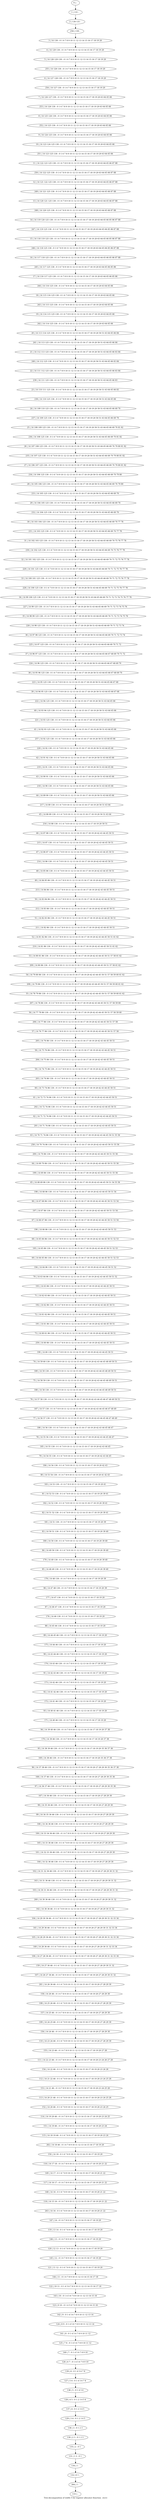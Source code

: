 digraph G {
graph [label="Tree-decomposition of width 5 for register allocator (function _recv)"]
0[label="0 | : "];
1[label="1 | 131 : "];
2[label="2 | 130 131 : "];
3[label="3 | 14 130 : 0 1 6 7 8 9 10 11 12 13 14 15 16 17 18 19 20 "];
4[label="4 | 14 129 130 : 0 1 6 7 8 9 10 11 12 13 14 15 16 17 18 19 20 "];
5[label="5 | 14 128 129 130 : 0 1 6 7 8 9 10 11 12 13 14 15 16 17 18 19 20 "];
6[label="6 | 14 127 128 130 : 0 1 6 7 8 9 10 11 12 13 14 15 16 17 18 19 20 "];
7[label="7 | 14 126 127 130 : 0 1 6 7 8 9 10 11 12 13 14 15 16 17 18 19 20 63 64 65 66 "];
8[label="8 | 14 125 126 130 : 0 1 6 7 8 9 10 11 12 13 14 15 16 17 18 19 20 63 64 65 66 "];
9[label="9 | 14 124 125 130 : 0 1 6 7 8 9 10 11 12 13 14 15 16 17 18 19 20 63 64 65 66 "];
10[label="10 | 14 123 124 125 130 : 0 1 6 7 8 9 10 11 12 13 14 15 16 17 18 19 20 63 64 65 66 "];
11[label="11 | 14 122 123 125 130 : 0 1 6 7 8 9 10 11 12 13 14 15 16 17 18 19 20 63 64 65 66 87 88 "];
12[label="12 | 14 121 122 125 130 : 0 1 6 7 8 9 10 11 12 13 14 15 16 17 18 19 20 63 64 65 66 87 88 "];
13[label="13 | 14 120 121 125 130 : 0 1 6 7 8 9 10 11 12 13 14 15 16 17 18 19 20 63 64 65 66 87 88 "];
14[label="14 | 14 119 120 125 130 : 0 1 6 7 8 9 10 11 12 13 14 15 16 17 18 19 20 63 64 65 66 85 86 87 88 "];
15[label="15 | 14 118 119 125 130 : 0 1 6 7 8 9 10 11 12 13 14 15 16 17 18 19 20 63 64 65 66 85 86 87 88 "];
16[label="16 | 14 117 118 125 130 : 0 1 6 7 8 9 10 11 12 13 14 15 16 17 18 19 20 63 64 65 66 85 86 87 88 "];
17[label="17 | 14 116 117 125 130 : 0 1 6 7 8 9 10 11 12 13 14 15 16 17 18 19 20 63 64 65 66 85 86 "];
18[label="18 | 14 115 116 125 130 : 0 1 6 7 8 9 10 11 12 13 14 15 16 17 18 19 20 63 64 65 66 "];
19[label="19 | 14 114 115 125 130 : 0 1 6 7 8 9 10 11 12 13 14 15 16 17 18 19 20 63 64 65 66 "];
20[label="20 | 14 113 114 125 130 : 0 1 6 7 8 9 10 11 12 13 14 15 16 17 18 19 20 50 51 63 64 65 66 84 "];
21[label="21 | 14 112 113 125 130 : 0 1 6 7 8 9 10 11 12 13 14 15 16 17 18 19 20 50 51 63 64 65 66 83 84 "];
22[label="22 | 14 111 112 125 130 : 0 1 6 7 8 9 10 11 12 13 14 15 16 17 18 19 20 50 51 63 64 65 66 83 84 "];
23[label="23 | 14 110 111 125 130 : 0 1 6 7 8 9 10 11 12 13 14 15 16 17 18 19 20 50 51 63 64 65 66 83 "];
24[label="24 | 14 109 110 125 130 : 0 1 6 7 8 9 10 11 12 13 14 15 16 17 18 19 20 50 51 63 64 65 66 69 70 "];
25[label="25 | 14 108 109 125 130 : 0 1 6 7 8 9 10 11 12 13 14 15 16 17 18 19 20 50 51 63 64 65 66 69 70 81 82 "];
26[label="26 | 14 107 108 125 130 : 0 1 6 7 8 9 10 11 12 13 14 15 16 17 18 19 20 50 51 63 64 65 66 69 70 79 80 81 82 "];
27[label="27 | 14 106 107 125 130 : 0 1 6 7 8 9 10 11 12 13 14 15 16 17 18 19 20 50 51 63 64 65 66 69 70 79 80 81 82 "];
28[label="28 | 14 105 106 125 130 : 0 1 6 7 8 9 10 11 12 13 14 15 16 17 18 19 20 50 51 63 64 65 66 69 70 79 80 "];
29[label="29 | 14 104 105 125 130 : 0 1 6 7 8 9 10 11 12 13 14 15 16 17 18 19 20 50 51 63 64 65 66 69 70 "];
30[label="30 | 14 103 104 125 130 : 0 1 6 7 8 9 10 11 12 13 14 15 16 17 18 19 20 50 51 63 64 65 66 69 70 77 78 "];
31[label="31 | 14 102 103 125 130 : 0 1 6 7 8 9 10 11 12 13 14 15 16 17 18 19 20 50 51 63 64 65 66 69 70 75 76 77 78 "];
32[label="32 | 14 101 102 125 130 : 0 1 6 7 8 9 10 11 12 13 14 15 16 17 18 19 20 50 51 63 64 65 66 69 70 71 72 75 76 77 78 "];
33[label="33 | 14 100 101 125 130 : 0 1 6 7 8 9 10 11 12 13 14 15 16 17 18 19 20 50 51 63 64 65 66 69 70 71 72 75 76 77 78 "];
34[label="34 | 14 99 100 125 130 : 0 1 6 7 8 9 10 11 12 13 14 15 16 17 18 19 20 50 51 63 64 65 66 69 70 71 72 73 74 75 76 77 78 "];
35[label="35 | 14 98 99 125 130 : 0 1 6 7 8 9 10 11 12 13 14 15 16 17 18 19 20 50 51 63 64 65 66 69 70 71 72 73 74 75 76 "];
36[label="36 | 14 97 98 125 130 : 0 1 6 7 8 9 10 11 12 13 14 15 16 17 18 19 20 50 51 63 64 65 66 69 70 71 72 73 74 "];
37[label="37 | 14 96 97 125 130 : 0 1 6 7 8 9 10 11 12 13 14 15 16 17 18 19 20 50 51 63 64 65 66 67 68 69 70 71 72 "];
38[label="38 | 14 95 96 125 130 : 0 1 6 7 8 9 10 11 12 13 14 15 16 17 18 19 20 50 51 63 64 65 66 67 68 69 70 "];
39[label="39 | 14 94 95 125 130 : 0 1 6 7 8 9 10 11 12 13 14 15 16 17 18 19 20 50 51 63 64 65 66 67 68 "];
40[label="40 | 14 93 94 125 130 : 0 1 6 7 8 9 10 11 12 13 14 15 16 17 18 19 20 50 51 63 64 65 66 "];
41[label="41 | 14 92 93 125 130 : 0 1 6 7 8 9 10 11 12 13 14 15 16 17 18 19 20 50 51 63 64 65 66 "];
42[label="42 | 14 91 92 130 : 0 1 6 7 8 9 10 11 12 13 14 15 16 17 18 19 20 50 51 63 64 65 66 "];
43[label="43 | 14 90 91 130 : 0 1 6 7 8 9 10 11 12 13 14 15 16 17 18 19 20 50 51 63 64 65 66 "];
44[label="44 | 14 89 90 130 : 0 1 6 7 8 9 10 11 12 13 14 15 16 17 18 19 20 50 51 63 64 65 66 "];
45[label="45 | 14 88 89 130 : 0 1 6 7 8 9 10 11 12 13 14 15 16 17 18 19 20 50 51 63 64 "];
46[label="46 | 14 87 88 130 : 0 1 6 7 8 9 10 11 12 13 14 15 16 17 18 19 20 42 43 44 45 50 51 "];
47[label="47 | 14 86 87 130 : 0 1 6 7 8 9 10 11 12 13 14 15 16 17 18 19 20 42 43 44 45 50 51 "];
48[label="48 | 14 85 86 130 : 0 1 6 7 8 9 10 11 12 13 14 15 16 17 18 19 20 42 43 44 45 50 51 "];
49[label="49 | 14 84 85 86 130 : 0 1 6 7 8 9 10 11 12 13 14 15 16 17 18 19 20 42 43 44 45 50 51 "];
50[label="50 | 14 83 84 86 130 : 0 1 6 7 8 9 10 11 12 13 14 15 16 17 18 19 20 42 43 44 45 50 51 "];
51[label="51 | 14 82 83 86 130 : 0 1 6 7 8 9 10 11 12 13 14 15 16 17 18 19 20 42 43 44 45 50 51 "];
52[label="52 | 14 81 82 86 130 : 0 1 6 7 8 9 10 11 12 13 14 15 16 17 18 19 20 42 43 44 45 50 51 61 62 "];
53[label="53 | 14 80 81 86 130 : 0 1 6 7 8 9 10 11 12 13 14 15 16 17 18 19 20 42 43 44 45 50 51 57 58 61 62 "];
54[label="54 | 14 79 80 86 130 : 0 1 6 7 8 9 10 11 12 13 14 15 16 17 18 19 20 42 43 44 45 50 51 57 58 59 60 61 62 "];
55[label="55 | 14 78 79 86 130 : 0 1 6 7 8 9 10 11 12 13 14 15 16 17 18 19 20 42 43 44 45 50 51 57 58 59 60 61 62 "];
56[label="56 | 14 77 78 86 130 : 0 1 6 7 8 9 10 11 12 13 14 15 16 17 18 19 20 42 43 44 45 50 51 57 58 59 60 "];
57[label="57 | 14 76 77 86 130 : 0 1 6 7 8 9 10 11 12 13 14 15 16 17 18 19 20 42 43 44 45 50 51 57 58 "];
58[label="58 | 14 75 76 86 130 : 0 1 6 7 8 9 10 11 12 13 14 15 16 17 18 19 20 42 43 44 45 50 51 "];
59[label="59 | 14 74 75 86 130 : 0 1 6 7 8 9 10 11 12 13 14 15 16 17 18 19 20 42 43 44 45 50 51 "];
60[label="60 | 14 73 74 86 130 : 0 1 6 7 8 9 10 11 12 13 14 15 16 17 18 19 20 42 43 44 45 50 51 "];
61[label="61 | 14 72 73 74 86 130 : 0 1 6 7 8 9 10 11 12 13 14 15 16 17 18 19 20 42 43 44 45 50 51 "];
62[label="62 | 14 71 72 74 86 130 : 0 1 6 7 8 9 10 11 12 13 14 15 16 17 18 19 20 42 43 44 45 50 51 "];
63[label="63 | 14 70 71 74 86 130 : 0 1 6 7 8 9 10 11 12 13 14 15 16 17 18 19 20 42 43 44 45 50 51 55 56 "];
64[label="64 | 14 69 70 86 130 : 0 1 6 7 8 9 10 11 12 13 14 15 16 17 18 19 20 42 43 44 45 50 51 55 56 "];
65[label="65 | 14 68 69 86 130 : 0 1 6 7 8 9 10 11 12 13 14 15 16 17 18 19 20 42 43 44 45 50 51 54 55 56 "];
66[label="66 | 14 67 68 86 130 : 0 1 6 7 8 9 10 11 12 13 14 15 16 17 18 19 20 42 43 44 45 50 51 53 54 "];
67[label="67 | 14 66 67 86 130 : 0 1 6 7 8 9 10 11 12 13 14 15 16 17 18 19 20 42 43 44 45 50 51 53 54 "];
68[label="68 | 14 65 66 86 130 : 0 1 6 7 8 9 10 11 12 13 14 15 16 17 18 19 20 42 43 44 45 50 51 52 53 "];
69[label="69 | 14 64 65 86 130 : 0 1 6 7 8 9 10 11 12 13 14 15 16 17 18 19 20 42 43 44 45 50 51 52 53 "];
70[label="70 | 14 63 64 86 130 : 0 1 6 7 8 9 10 11 12 13 14 15 16 17 18 19 20 42 43 44 45 50 51 52 "];
71[label="71 | 14 62 63 86 130 : 0 1 6 7 8 9 10 11 12 13 14 15 16 17 18 19 20 42 43 44 45 50 51 "];
72[label="72 | 14 61 62 86 130 : 0 1 6 7 8 9 10 11 12 13 14 15 16 17 18 19 20 42 43 44 45 50 51 "];
73[label="73 | 14 60 61 86 130 : 0 1 6 7 8 9 10 11 12 13 14 15 16 17 18 19 20 42 43 44 45 50 51 "];
74[label="74 | 14 59 60 130 : 0 1 6 7 8 9 10 11 12 13 14 15 16 17 18 19 20 42 43 44 45 48 49 50 51 "];
75[label="75 | 14 58 59 130 : 0 1 6 7 8 9 10 11 12 13 14 15 16 17 18 19 20 42 43 44 45 48 49 50 51 "];
76[label="76 | 14 57 58 130 : 0 1 6 7 8 9 10 11 12 13 14 15 16 17 18 19 20 42 43 44 45 46 47 48 49 50 51 "];
77[label="77 | 14 56 57 130 : 0 1 6 7 8 9 10 11 12 13 14 15 16 17 18 19 20 42 43 44 45 46 47 48 49 "];
78[label="78 | 14 55 56 130 : 0 1 6 7 8 9 10 11 12 13 14 15 16 17 18 19 20 42 43 44 45 46 47 "];
79[label="79 | 14 54 55 130 : 0 1 6 7 8 9 10 11 12 13 14 15 16 17 18 19 20 42 43 44 45 "];
80[label="80 | 14 53 54 130 : 0 1 6 7 8 9 10 11 12 13 14 15 16 17 18 19 20 41 42 43 "];
81[label="81 | 14 52 53 130 : 0 1 6 7 8 9 10 11 12 13 14 15 16 17 18 19 20 39 41 "];
82[label="82 | 14 51 52 130 : 0 1 6 7 8 9 10 11 12 13 14 15 16 17 18 19 20 39 41 "];
83[label="83 | 14 50 51 130 : 0 1 6 7 8 9 10 11 12 13 14 15 16 17 18 19 20 39 40 "];
84[label="84 | 14 49 50 130 : 0 1 6 7 8 9 10 11 12 13 14 15 16 17 18 19 20 39 40 "];
85[label="85 | 14 48 49 130 : 0 1 6 7 8 9 10 11 12 13 14 15 16 17 18 19 20 39 40 "];
86[label="86 | 14 47 48 130 : 0 1 6 7 8 9 10 11 12 13 14 15 16 17 18 19 20 39 "];
87[label="87 | 14 46 47 130 : 0 1 6 7 8 9 10 11 12 13 14 15 16 17 18 19 20 "];
88[label="88 | 14 45 46 130 : 0 1 6 7 8 9 10 11 12 13 14 15 16 17 18 19 20 "];
89[label="89 | 14 44 45 46 130 : 0 1 6 7 8 9 10 11 12 13 14 15 16 17 18 19 20 "];
90[label="90 | 14 43 44 46 130 : 0 1 6 7 8 9 10 11 12 13 14 15 16 17 18 19 20 "];
91[label="91 | 14 42 43 46 130 : 0 1 6 7 8 9 10 11 12 13 14 15 16 17 18 19 20 "];
92[label="92 | 14 41 42 46 130 : 0 1 6 7 8 9 10 11 12 13 14 15 16 17 18 19 20 "];
93[label="93 | 14 40 41 46 130 : 0 1 6 7 8 9 10 11 12 13 14 15 16 17 18 19 20 "];
94[label="94 | 14 39 40 46 130 : 0 1 6 7 8 9 10 11 12 13 14 15 16 17 18 19 20 37 38 "];
95[label="95 | 14 38 39 46 130 : 0 1 6 7 8 9 10 11 12 13 14 15 16 17 18 19 20 35 36 37 38 "];
96[label="96 | 14 37 38 46 130 : 0 1 6 7 8 9 10 11 12 13 14 15 16 17 18 19 20 27 28 29 30 35 36 37 38 "];
97[label="97 | 14 36 37 46 130 : 0 1 6 7 8 9 10 11 12 13 14 15 16 17 18 19 20 27 28 29 30 35 36 "];
98[label="98 | 14 35 36 46 130 : 0 1 6 7 8 9 10 11 12 13 14 15 16 17 18 19 20 27 28 29 30 "];
99[label="99 | 14 34 35 36 46 130 : 0 1 6 7 8 9 10 11 12 13 14 15 16 17 18 19 20 27 28 29 30 "];
100[label="100 | 14 33 34 36 46 130 : 0 1 6 7 8 9 10 11 12 13 14 15 16 17 18 19 20 27 28 29 30 "];
101[label="101 | 14 32 33 36 46 130 : 0 1 6 7 8 9 10 11 12 13 14 15 16 17 18 19 20 27 28 29 30 "];
102[label="102 | 14 31 32 36 46 130 : 0 1 6 7 8 9 10 11 12 13 14 15 16 17 18 19 20 27 28 29 30 31 32 "];
103[label="103 | 14 30 31 36 46 130 : 0 1 6 7 8 9 10 11 12 13 14 15 16 17 18 19 20 27 28 29 30 31 32 "];
104[label="104 | 14 29 30 36 46 : 0 1 6 7 8 9 10 11 12 13 14 15 16 17 18 19 20 27 28 29 30 31 32 33 34 "];
105[label="105 | 14 28 29 36 46 : 0 1 6 7 8 9 10 11 12 13 14 15 16 17 18 19 20 27 28 29 30 31 32 33 34 "];
106[label="106 | 14 27 28 36 46 : 0 1 6 7 8 9 10 11 12 13 14 15 16 17 18 19 20 27 28 29 30 31 32 33 34 "];
107[label="107 | 14 26 27 36 46 : 0 1 6 7 8 9 10 11 12 13 14 15 16 17 18 19 20 27 28 29 30 31 32 "];
108[label="108 | 14 25 26 46 : 0 1 6 7 8 9 10 11 12 13 14 15 16 17 18 19 20 27 28 29 30 "];
109[label="109 | 14 24 25 46 : 0 1 6 7 8 9 10 11 12 13 14 15 16 17 18 19 20 27 28 29 30 "];
110[label="110 | 14 23 24 46 : 0 1 6 7 8 9 10 11 12 13 14 15 16 17 18 19 20 27 28 29 30 "];
111[label="111 | 14 22 23 46 : 0 1 6 7 8 9 10 11 12 13 14 15 16 17 18 19 20 23 24 26 27 28 "];
112[label="112 | 14 21 22 46 : 0 1 6 7 8 9 10 11 12 13 14 15 16 17 18 19 20 23 24 25 26 "];
113[label="113 | 14 20 21 46 : 0 1 6 7 8 9 10 11 12 13 14 15 16 17 18 19 20 23 24 25 26 "];
114[label="114 | 14 19 20 46 : 0 1 6 7 8 9 10 11 12 13 14 15 16 17 18 19 20 23 24 25 "];
115[label="115 | 14 18 19 46 : 0 1 6 7 8 9 10 11 12 13 14 15 16 17 18 19 20 23 24 "];
116[label="116 | 14 17 18 : 0 1 6 7 8 9 10 11 12 13 14 15 16 17 18 19 20 21 22 "];
117[label="117 | 14 16 17 : 0 1 6 7 8 9 10 11 12 13 14 15 16 17 18 19 20 21 22 "];
118[label="118 | 14 15 16 : 0 1 6 7 8 9 10 11 12 13 14 15 16 17 18 19 20 21 22 "];
119[label="119 | 13 14 : 0 1 6 7 8 9 10 11 12 13 14 15 16 17 18 19 20 "];
120[label="120 | 12 13 : 0 1 6 7 8 9 10 11 12 13 14 15 16 17 18 19 20 "];
121[label="121 | 11 12 : 0 1 6 7 8 9 10 11 12 13 14 15 16 17 18 19 20 "];
122[label="122 | 10 11 : 0 1 4 5 6 7 8 9 10 11 12 13 14 15 16 17 18 "];
123[label="123 | 9 10 : 0 1 4 5 6 7 8 9 10 11 12 13 14 15 16 "];
124[label="124 | 8 9 : 0 1 4 5 6 7 8 9 10 11 12 13 14 "];
125[label="125 | 7 8 : 0 1 4 5 6 7 8 9 10 11 12 "];
126[label="126 | 6 7 : 0 1 4 5 6 7 8 9 10 "];
127[label="127 | 5 6 : 0 1 4 5 6 7 8 "];
128[label="128 | 4 5 : 0 1 2 3 4 5 6 "];
129[label="129 | 3 4 : 0 1 2 3 4 5 "];
130[label="130 | 2 3 : 0 1 2 3 "];
131[label="131 | 1 2 : 0 1 "];
132[label="132 | 0 1 : "];
133[label="133 | : "];
134[label="134 | 1 : "];
135[label="135 | 2 : 0 1 "];
136[label="136 | 3 : 0 1 2 3 "];
137[label="137 | 4 : 0 1 2 3 4 5 "];
138[label="138 | 5 : 0 1 4 5 6 "];
139[label="139 | 6 : 0 1 4 5 6 7 8 "];
140[label="140 | 7 : 0 1 4 5 6 7 8 9 10 "];
141[label="141 | 8 : 0 1 4 5 6 7 8 9 10 11 12 "];
142[label="142 | 9 : 0 1 4 5 6 7 8 9 10 11 12 13 14 "];
143[label="143 | 10 : 0 1 4 5 6 7 8 9 10 11 12 13 14 15 16 "];
144[label="144 | 11 : 0 1 6 7 8 9 10 11 12 13 14 15 16 17 18 "];
145[label="145 | 12 : 0 1 6 7 8 9 10 11 12 13 14 15 16 17 18 19 20 "];
146[label="146 | 13 : 0 1 6 7 8 9 10 11 12 13 14 15 16 17 18 19 20 "];
147[label="147 | 14 : 0 1 6 7 8 9 10 11 12 13 14 15 16 17 18 19 20 "];
148[label="148 | 14 16 : 0 1 6 7 8 9 10 11 12 13 14 15 16 17 18 19 20 21 22 "];
149[label="149 | 14 17 : 0 1 6 7 8 9 10 11 12 13 14 15 16 17 18 19 20 21 22 "];
150[label="150 | 14 18 : 0 1 6 7 8 9 10 11 12 13 14 15 16 17 18 19 20 "];
151[label="151 | 14 19 46 : 0 1 6 7 8 9 10 11 12 13 14 15 16 17 18 19 20 23 24 "];
152[label="152 | 14 20 46 : 0 1 6 7 8 9 10 11 12 13 14 15 16 17 18 19 20 23 24 25 "];
153[label="153 | 14 21 46 : 0 1 6 7 8 9 10 11 12 13 14 15 16 17 18 19 20 23 24 25 26 "];
154[label="154 | 14 22 46 : 0 1 6 7 8 9 10 11 12 13 14 15 16 17 18 19 20 23 24 26 "];
155[label="155 | 14 23 46 : 0 1 6 7 8 9 10 11 12 13 14 15 16 17 18 19 20 27 28 "];
156[label="156 | 14 24 46 : 0 1 6 7 8 9 10 11 12 13 14 15 16 17 18 19 20 27 28 29 30 "];
157[label="157 | 14 25 46 : 0 1 6 7 8 9 10 11 12 13 14 15 16 17 18 19 20 27 28 29 30 "];
158[label="158 | 14 26 46 : 0 1 6 7 8 9 10 11 12 13 14 15 16 17 18 19 20 27 28 29 30 "];
159[label="159 | 14 27 36 46 : 0 1 6 7 8 9 10 11 12 13 14 15 16 17 18 19 20 27 28 29 30 31 32 "];
160[label="160 | 14 28 36 46 : 0 1 6 7 8 9 10 11 12 13 14 15 16 17 18 19 20 27 28 29 30 31 32 33 34 "];
161[label="161 | 14 29 36 46 : 0 1 6 7 8 9 10 11 12 13 14 15 16 17 18 19 20 27 28 29 30 31 32 33 34 "];
162[label="162 | 14 30 36 46 : 0 1 6 7 8 9 10 11 12 13 14 15 16 17 18 19 20 27 28 29 30 31 32 "];
163[label="163 | 14 31 36 46 130 : 0 1 6 7 8 9 10 11 12 13 14 15 16 17 18 19 20 27 28 29 30 31 32 "];
164[label="164 | 14 32 36 46 130 : 0 1 6 7 8 9 10 11 12 13 14 15 16 17 18 19 20 27 28 29 30 "];
165[label="165 | 14 33 36 46 130 : 0 1 6 7 8 9 10 11 12 13 14 15 16 17 18 19 20 27 28 29 30 "];
166[label="166 | 14 34 36 46 130 : 0 1 6 7 8 9 10 11 12 13 14 15 16 17 18 19 20 27 28 29 30 "];
167[label="167 | 14 36 46 130 : 0 1 6 7 8 9 10 11 12 13 14 15 16 17 18 19 20 27 28 29 30 "];
168[label="168 | 14 37 46 130 : 0 1 6 7 8 9 10 11 12 13 14 15 16 17 18 19 20 27 28 29 30 35 36 "];
169[label="169 | 14 38 46 130 : 0 1 6 7 8 9 10 11 12 13 14 15 16 17 18 19 20 35 36 37 38 "];
170[label="170 | 14 39 46 130 : 0 1 6 7 8 9 10 11 12 13 14 15 16 17 18 19 20 37 38 "];
171[label="171 | 14 40 46 130 : 0 1 6 7 8 9 10 11 12 13 14 15 16 17 18 19 20 "];
172[label="172 | 14 41 46 130 : 0 1 6 7 8 9 10 11 12 13 14 15 16 17 18 19 20 "];
173[label="173 | 14 42 46 130 : 0 1 6 7 8 9 10 11 12 13 14 15 16 17 18 19 20 "];
174[label="174 | 14 43 46 130 : 0 1 6 7 8 9 10 11 12 13 14 15 16 17 18 19 20 "];
175[label="175 | 14 44 46 130 : 0 1 6 7 8 9 10 11 12 13 14 15 16 17 18 19 20 "];
176[label="176 | 14 46 130 : 0 1 6 7 8 9 10 11 12 13 14 15 16 17 18 19 20 "];
177[label="177 | 14 47 130 : 0 1 6 7 8 9 10 11 12 13 14 15 16 17 18 19 20 "];
178[label="178 | 14 48 130 : 0 1 6 7 8 9 10 11 12 13 14 15 16 17 18 19 20 39 "];
179[label="179 | 14 49 130 : 0 1 6 7 8 9 10 11 12 13 14 15 16 17 18 19 20 39 40 "];
180[label="180 | 14 50 130 : 0 1 6 7 8 9 10 11 12 13 14 15 16 17 18 19 20 39 40 "];
181[label="181 | 14 51 130 : 0 1 6 7 8 9 10 11 12 13 14 15 16 17 18 19 20 39 "];
182[label="182 | 14 52 130 : 0 1 6 7 8 9 10 11 12 13 14 15 16 17 18 19 20 39 41 "];
183[label="183 | 14 53 130 : 0 1 6 7 8 9 10 11 12 13 14 15 16 17 18 19 20 41 "];
184[label="184 | 14 54 130 : 0 1 6 7 8 9 10 11 12 13 14 15 16 17 18 19 20 42 43 "];
185[label="185 | 14 55 130 : 0 1 6 7 8 9 10 11 12 13 14 15 16 17 18 19 20 42 43 44 45 "];
186[label="186 | 14 56 130 : 0 1 6 7 8 9 10 11 12 13 14 15 16 17 18 19 20 42 43 44 45 46 47 "];
187[label="187 | 14 57 130 : 0 1 6 7 8 9 10 11 12 13 14 15 16 17 18 19 20 42 43 44 45 46 47 48 49 "];
188[label="188 | 14 58 130 : 0 1 6 7 8 9 10 11 12 13 14 15 16 17 18 19 20 42 43 44 45 48 49 50 51 "];
189[label="189 | 14 59 130 : 0 1 6 7 8 9 10 11 12 13 14 15 16 17 18 19 20 42 43 44 45 48 49 50 51 "];
190[label="190 | 14 60 130 : 0 1 6 7 8 9 10 11 12 13 14 15 16 17 18 19 20 42 43 44 45 50 51 "];
191[label="191 | 14 61 86 130 : 0 1 6 7 8 9 10 11 12 13 14 15 16 17 18 19 20 42 43 44 45 50 51 "];
192[label="192 | 14 62 86 130 : 0 1 6 7 8 9 10 11 12 13 14 15 16 17 18 19 20 42 43 44 45 50 51 "];
193[label="193 | 14 63 86 130 : 0 1 6 7 8 9 10 11 12 13 14 15 16 17 18 19 20 42 43 44 45 50 51 "];
194[label="194 | 14 64 86 130 : 0 1 6 7 8 9 10 11 12 13 14 15 16 17 18 19 20 42 43 44 45 50 51 52 "];
195[label="195 | 14 65 86 130 : 0 1 6 7 8 9 10 11 12 13 14 15 16 17 18 19 20 42 43 44 45 50 51 52 53 "];
196[label="196 | 14 66 86 130 : 0 1 6 7 8 9 10 11 12 13 14 15 16 17 18 19 20 42 43 44 45 50 51 53 "];
197[label="197 | 14 67 86 130 : 0 1 6 7 8 9 10 11 12 13 14 15 16 17 18 19 20 42 43 44 45 50 51 53 54 "];
198[label="198 | 14 68 86 130 : 0 1 6 7 8 9 10 11 12 13 14 15 16 17 18 19 20 42 43 44 45 50 51 54 "];
199[label="199 | 14 69 86 130 : 0 1 6 7 8 9 10 11 12 13 14 15 16 17 18 19 20 42 43 44 45 50 51 55 56 "];
200[label="200 | 14 70 86 130 : 0 1 6 7 8 9 10 11 12 13 14 15 16 17 18 19 20 42 43 44 45 50 51 55 56 "];
201[label="201 | 14 71 74 86 130 : 0 1 6 7 8 9 10 11 12 13 14 15 16 17 18 19 20 42 43 44 45 50 51 "];
202[label="202 | 14 72 74 86 130 : 0 1 6 7 8 9 10 11 12 13 14 15 16 17 18 19 20 42 43 44 45 50 51 "];
203[label="203 | 14 74 86 130 : 0 1 6 7 8 9 10 11 12 13 14 15 16 17 18 19 20 42 43 44 45 50 51 "];
204[label="204 | 14 75 86 130 : 0 1 6 7 8 9 10 11 12 13 14 15 16 17 18 19 20 42 43 44 45 50 51 "];
205[label="205 | 14 76 86 130 : 0 1 6 7 8 9 10 11 12 13 14 15 16 17 18 19 20 42 43 44 45 50 51 "];
206[label="206 | 14 77 86 130 : 0 1 6 7 8 9 10 11 12 13 14 15 16 17 18 19 20 42 43 44 45 50 51 57 58 "];
207[label="207 | 14 78 86 130 : 0 1 6 7 8 9 10 11 12 13 14 15 16 17 18 19 20 42 43 44 45 50 51 57 58 59 60 "];
208[label="208 | 14 79 86 130 : 0 1 6 7 8 9 10 11 12 13 14 15 16 17 18 19 20 42 43 44 45 50 51 57 58 59 60 61 62 "];
209[label="209 | 14 80 86 130 : 0 1 6 7 8 9 10 11 12 13 14 15 16 17 18 19 20 42 43 44 45 50 51 57 58 61 62 "];
210[label="210 | 14 81 86 130 : 0 1 6 7 8 9 10 11 12 13 14 15 16 17 18 19 20 42 43 44 45 50 51 61 62 "];
211[label="211 | 14 82 86 130 : 0 1 6 7 8 9 10 11 12 13 14 15 16 17 18 19 20 42 43 44 45 50 51 "];
212[label="212 | 14 83 86 130 : 0 1 6 7 8 9 10 11 12 13 14 15 16 17 18 19 20 42 43 44 45 50 51 "];
213[label="213 | 14 84 86 130 : 0 1 6 7 8 9 10 11 12 13 14 15 16 17 18 19 20 42 43 44 45 50 51 "];
214[label="214 | 14 86 130 : 0 1 6 7 8 9 10 11 12 13 14 15 16 17 18 19 20 42 43 44 45 50 51 "];
215[label="215 | 14 87 130 : 0 1 6 7 8 9 10 11 12 13 14 15 16 17 18 19 20 42 43 44 45 50 51 "];
216[label="216 | 14 88 130 : 0 1 6 7 8 9 10 11 12 13 14 15 16 17 18 19 20 50 51 "];
217[label="217 | 14 89 130 : 0 1 6 7 8 9 10 11 12 13 14 15 16 17 18 19 20 50 51 63 64 "];
218[label="218 | 14 90 130 : 0 1 6 7 8 9 10 11 12 13 14 15 16 17 18 19 20 50 51 63 64 65 66 "];
219[label="219 | 14 91 130 : 0 1 6 7 8 9 10 11 12 13 14 15 16 17 18 19 20 50 51 63 64 65 66 "];
220[label="220 | 14 92 130 : 0 1 6 7 8 9 10 11 12 13 14 15 16 17 18 19 20 50 51 63 64 65 66 "];
221[label="221 | 14 93 125 130 : 0 1 6 7 8 9 10 11 12 13 14 15 16 17 18 19 20 50 51 63 64 65 66 "];
222[label="222 | 14 94 125 130 : 0 1 6 7 8 9 10 11 12 13 14 15 16 17 18 19 20 50 51 63 64 65 66 "];
223[label="223 | 14 95 125 130 : 0 1 6 7 8 9 10 11 12 13 14 15 16 17 18 19 20 50 51 63 64 65 66 67 68 "];
224[label="224 | 14 96 125 130 : 0 1 6 7 8 9 10 11 12 13 14 15 16 17 18 19 20 50 51 63 64 65 66 67 68 69 70 "];
225[label="225 | 14 97 125 130 : 0 1 6 7 8 9 10 11 12 13 14 15 16 17 18 19 20 50 51 63 64 65 66 69 70 71 72 "];
226[label="226 | 14 98 125 130 : 0 1 6 7 8 9 10 11 12 13 14 15 16 17 18 19 20 50 51 63 64 65 66 69 70 71 72 73 74 "];
227[label="227 | 14 99 125 130 : 0 1 6 7 8 9 10 11 12 13 14 15 16 17 18 19 20 50 51 63 64 65 66 69 70 71 72 73 74 75 76 "];
228[label="228 | 14 100 125 130 : 0 1 6 7 8 9 10 11 12 13 14 15 16 17 18 19 20 50 51 63 64 65 66 69 70 71 72 75 76 77 78 "];
229[label="229 | 14 101 125 130 : 0 1 6 7 8 9 10 11 12 13 14 15 16 17 18 19 20 50 51 63 64 65 66 69 70 71 72 75 76 77 78 "];
230[label="230 | 14 102 125 130 : 0 1 6 7 8 9 10 11 12 13 14 15 16 17 18 19 20 50 51 63 64 65 66 69 70 75 76 77 78 "];
231[label="231 | 14 103 125 130 : 0 1 6 7 8 9 10 11 12 13 14 15 16 17 18 19 20 50 51 63 64 65 66 69 70 77 78 "];
232[label="232 | 14 104 125 130 : 0 1 6 7 8 9 10 11 12 13 14 15 16 17 18 19 20 50 51 63 64 65 66 69 70 "];
233[label="233 | 14 105 125 130 : 0 1 6 7 8 9 10 11 12 13 14 15 16 17 18 19 20 50 51 63 64 65 66 69 70 "];
234[label="234 | 14 106 125 130 : 0 1 6 7 8 9 10 11 12 13 14 15 16 17 18 19 20 50 51 63 64 65 66 69 70 79 80 "];
235[label="235 | 14 107 125 130 : 0 1 6 7 8 9 10 11 12 13 14 15 16 17 18 19 20 50 51 63 64 65 66 69 70 79 80 81 82 "];
236[label="236 | 14 108 125 130 : 0 1 6 7 8 9 10 11 12 13 14 15 16 17 18 19 20 50 51 63 64 65 66 69 70 81 82 "];
237[label="237 | 14 109 125 130 : 0 1 6 7 8 9 10 11 12 13 14 15 16 17 18 19 20 50 51 63 64 65 66 69 70 "];
238[label="238 | 14 110 125 130 : 0 1 6 7 8 9 10 11 12 13 14 15 16 17 18 19 20 50 51 63 64 65 66 "];
239[label="239 | 14 111 125 130 : 0 1 6 7 8 9 10 11 12 13 14 15 16 17 18 19 20 50 51 63 64 65 66 83 "];
240[label="240 | 14 112 125 130 : 0 1 6 7 8 9 10 11 12 13 14 15 16 17 18 19 20 50 51 63 64 65 66 83 84 "];
241[label="241 | 14 113 125 130 : 0 1 6 7 8 9 10 11 12 13 14 15 16 17 18 19 20 50 51 63 64 65 66 84 "];
242[label="242 | 14 114 125 130 : 0 1 6 7 8 9 10 11 12 13 14 15 16 17 18 19 20 63 64 65 66 "];
243[label="243 | 14 115 125 130 : 0 1 6 7 8 9 10 11 12 13 14 15 16 17 18 19 20 63 64 65 66 "];
244[label="244 | 14 116 125 130 : 0 1 6 7 8 9 10 11 12 13 14 15 16 17 18 19 20 63 64 65 66 "];
245[label="245 | 14 117 125 130 : 0 1 6 7 8 9 10 11 12 13 14 15 16 17 18 19 20 63 64 65 66 85 86 "];
246[label="246 | 14 118 125 130 : 0 1 6 7 8 9 10 11 12 13 14 15 16 17 18 19 20 63 64 65 66 85 86 87 88 "];
247[label="247 | 14 119 125 130 : 0 1 6 7 8 9 10 11 12 13 14 15 16 17 18 19 20 63 64 65 66 85 86 87 88 "];
248[label="248 | 14 120 125 130 : 0 1 6 7 8 9 10 11 12 13 14 15 16 17 18 19 20 63 64 65 66 87 88 "];
249[label="249 | 14 121 125 130 : 0 1 6 7 8 9 10 11 12 13 14 15 16 17 18 19 20 63 64 65 66 87 88 "];
250[label="250 | 14 122 125 130 : 0 1 6 7 8 9 10 11 12 13 14 15 16 17 18 19 20 63 64 65 66 87 88 "];
251[label="251 | 14 123 125 130 : 0 1 6 7 8 9 10 11 12 13 14 15 16 17 18 19 20 63 64 65 66 "];
252[label="252 | 14 125 130 : 0 1 6 7 8 9 10 11 12 13 14 15 16 17 18 19 20 63 64 65 66 "];
253[label="253 | 14 126 130 : 0 1 6 7 8 9 10 11 12 13 14 15 16 17 18 19 20 63 64 65 66 "];
254[label="254 | 14 127 130 : 0 1 6 7 8 9 10 11 12 13 14 15 16 17 18 19 20 "];
255[label="255 | 14 128 130 : 0 1 6 7 8 9 10 11 12 13 14 15 16 17 18 19 20 "];
256[label="256 | 130 : "];
257[label="257 | 14 92 125 130 : 0 1 6 7 8 9 10 11 12 13 14 15 16 17 18 19 20 50 51 63 64 65 66 "];
258[label="258 | 14 70 74 86 130 : 0 1 6 7 8 9 10 11 12 13 14 15 16 17 18 19 20 42 43 44 45 50 51 55 56 "];
259[label="259 | 14 60 86 130 : 0 1 6 7 8 9 10 11 12 13 14 15 16 17 18 19 20 42 43 44 45 50 51 "];
260[label="260 | 14 30 36 46 130 : 0 1 6 7 8 9 10 11 12 13 14 15 16 17 18 19 20 27 28 29 30 31 32 "];
261[label="261 | 14 26 36 46 : 0 1 6 7 8 9 10 11 12 13 14 15 16 17 18 19 20 27 28 29 30 "];
262[label="262 | 14 18 46 : 0 1 6 7 8 9 10 11 12 13 14 15 16 17 18 19 20 "];
263[label="263 | 14 16 : 0 1 6 7 8 9 10 11 12 13 14 15 16 17 18 19 20 21 22 "];
264[label="264 | 1 : "];
0->1 ;
1->2 ;
3->4 ;
4->5 ;
9->10 ;
48->49 ;
60->61 ;
88->89 ;
98->99 ;
134->132 ;
131->134 ;
135->131 ;
130->135 ;
136->130 ;
129->136 ;
137->129 ;
128->137 ;
138->128 ;
127->138 ;
139->127 ;
126->139 ;
140->126 ;
125->140 ;
141->125 ;
124->141 ;
142->124 ;
123->142 ;
143->123 ;
122->143 ;
144->122 ;
121->144 ;
145->121 ;
120->145 ;
146->120 ;
119->146 ;
147->119 ;
148->118 ;
117->148 ;
149->117 ;
116->149 ;
150->116 ;
151->115 ;
114->151 ;
152->114 ;
113->152 ;
153->113 ;
112->153 ;
154->112 ;
111->154 ;
155->111 ;
110->155 ;
156->110 ;
109->156 ;
157->109 ;
108->157 ;
158->108 ;
159->107 ;
106->159 ;
160->106 ;
105->160 ;
161->105 ;
104->161 ;
162->104 ;
163->103 ;
102->163 ;
164->102 ;
101->164 ;
165->101 ;
100->165 ;
166->100 ;
99->166 ;
167->98 ;
97->167 ;
168->97 ;
96->168 ;
169->96 ;
95->169 ;
170->95 ;
94->170 ;
171->94 ;
93->171 ;
172->93 ;
92->172 ;
173->92 ;
91->173 ;
174->91 ;
90->174 ;
175->90 ;
89->175 ;
176->88 ;
87->176 ;
177->87 ;
86->177 ;
178->86 ;
85->178 ;
179->85 ;
84->179 ;
180->84 ;
83->180 ;
181->83 ;
82->181 ;
182->82 ;
81->182 ;
183->81 ;
80->183 ;
184->80 ;
79->184 ;
185->79 ;
78->185 ;
186->78 ;
77->186 ;
187->77 ;
76->187 ;
188->76 ;
75->188 ;
189->75 ;
74->189 ;
190->74 ;
191->73 ;
72->191 ;
192->72 ;
71->192 ;
193->71 ;
70->193 ;
194->70 ;
69->194 ;
195->69 ;
68->195 ;
196->68 ;
67->196 ;
197->67 ;
66->197 ;
198->66 ;
65->198 ;
199->65 ;
64->199 ;
200->64 ;
201->63 ;
62->201 ;
202->62 ;
61->202 ;
203->60 ;
59->203 ;
204->59 ;
58->204 ;
205->58 ;
57->205 ;
206->57 ;
56->206 ;
207->56 ;
55->207 ;
208->55 ;
54->208 ;
209->54 ;
53->209 ;
210->53 ;
52->210 ;
211->52 ;
51->211 ;
212->51 ;
50->212 ;
213->50 ;
49->213 ;
214->48 ;
47->214 ;
215->47 ;
46->215 ;
216->46 ;
45->216 ;
217->45 ;
44->217 ;
218->44 ;
43->218 ;
219->43 ;
42->219 ;
220->42 ;
221->41 ;
40->221 ;
222->40 ;
39->222 ;
223->39 ;
38->223 ;
224->38 ;
37->224 ;
225->37 ;
36->225 ;
226->36 ;
35->226 ;
227->35 ;
34->227 ;
228->34 ;
33->228 ;
229->33 ;
32->229 ;
230->32 ;
31->230 ;
231->31 ;
30->231 ;
232->30 ;
29->232 ;
233->29 ;
28->233 ;
234->28 ;
27->234 ;
235->27 ;
26->235 ;
236->26 ;
25->236 ;
237->25 ;
24->237 ;
238->24 ;
23->238 ;
239->23 ;
22->239 ;
240->22 ;
21->240 ;
241->21 ;
20->241 ;
242->20 ;
19->242 ;
243->19 ;
18->243 ;
244->18 ;
17->244 ;
245->17 ;
16->245 ;
246->16 ;
15->246 ;
247->15 ;
14->247 ;
248->14 ;
13->248 ;
249->13 ;
12->249 ;
250->12 ;
11->250 ;
251->11 ;
10->251 ;
252->9 ;
8->252 ;
253->8 ;
7->253 ;
254->7 ;
6->254 ;
255->6 ;
5->255 ;
256->3 ;
2->256 ;
257->220 ;
41->257 ;
258->200 ;
63->258 ;
259->190 ;
73->259 ;
260->162 ;
103->260 ;
261->158 ;
107->261 ;
262->150 ;
115->262 ;
263->147 ;
118->263 ;
264->133 ;
132->264 ;
}
